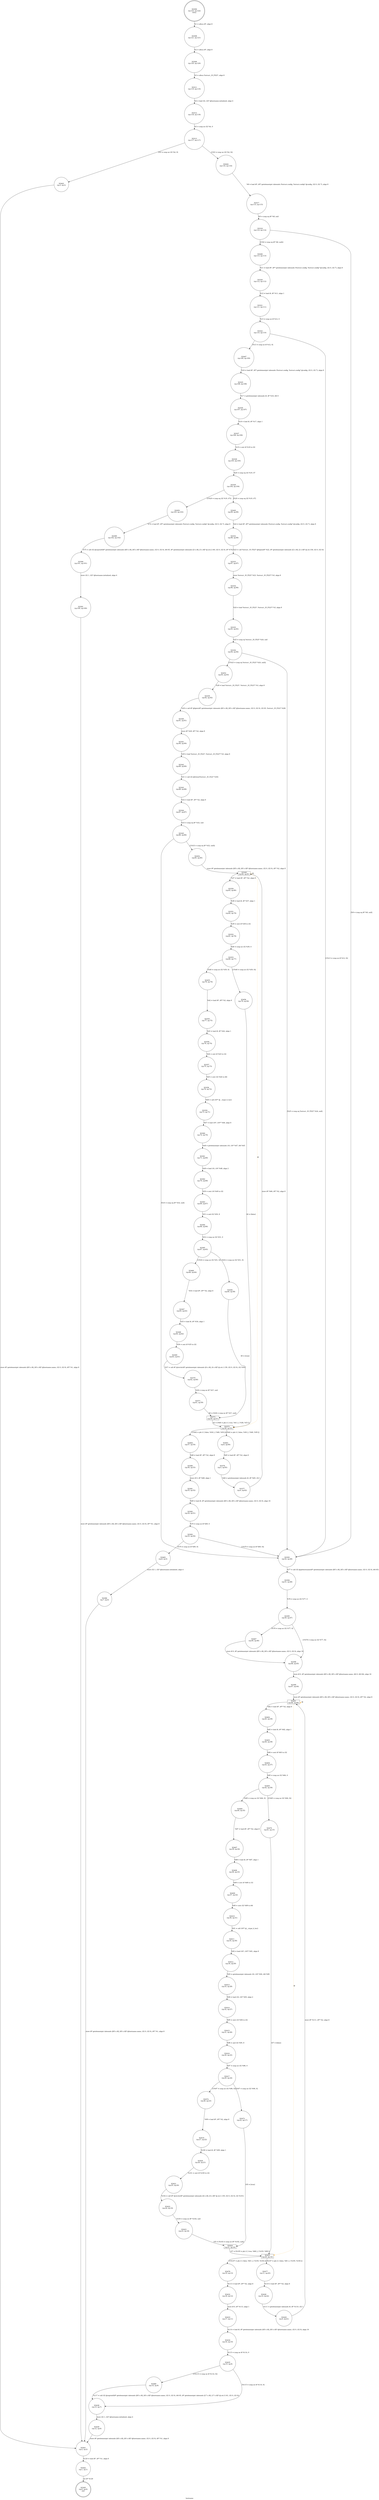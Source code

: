 digraph hostname {
label="hostname"
3305 [label="N3305\n(rp:0, ep:0)\nexit", shape="doublecircle"]
3306 [label="N3306\n(rp:122, ep:122)\nentry", shape="doublecircle"]
3306 -> 3308 [label="%1 = alloca i8*, align 8"]
3308 [label="N3308\n(rp:121, ep:121)", shape="circle"]
3308 -> 3309 [label="%2 = alloca i8*, align 8"]
3309 [label="N3309\n(rp:120, ep:120)", shape="circle"]
3309 -> 3311 [label="%3 = alloca %struct._IO_FILE*, align 8"]
3311 [label="N3311\n(rp:119, ep:119)", shape="circle"]
3311 -> 3312 [label="%4 = load i32, i32* @hostname.initialized, align 4"]
3312 [label="N3312\n(rp:118, ep:118)", shape="circle"]
3312 -> 3313 [label="%5 = icmp ne i32 %4, 0"]
3313 [label="N3313\n(rp:117, ep:117)", shape="circle"]
3313 -> 3443 [label="[%5 = icmp ne i32 %4, 0]"]
3313 -> 3444 [label="[!(%5 = icmp ne i32 %4, 0)]"]
3317 [label="N3317\n(rp:115, ep:115)", shape="circle"]
3317 -> 3318 [label="%9 = icmp eq i8* %8, null"]
3318 [label="N3318\n(rp:114, ep:114)", shape="circle"]
3318 -> 3446 [label="[!(%9 = icmp eq i8* %8, null)]"]
3318 -> 3393 [label="[%9 = icmp eq i8* %8, null]"]
3320 [label="N3320\n(rp:112, ep:112)", shape="circle"]
3320 -> 3321 [label="%12 = load i8, i8* %11, align 1"]
3321 [label="N3321\n(rp:111, ep:111)", shape="circle"]
3321 -> 3322 [label="%13 = icmp ne i8 %12, 0"]
3322 [label="N3322\n(rp:110, ep:110)", shape="circle"]
3322 -> 3447 [label="[%13 = icmp ne i8 %12, 0]"]
3322 -> 3393 [label="[!(%13 = icmp ne i8 %12, 0)]"]
3325 [label="N3325\n(rp:108, ep:108)", shape="circle"]
3325 -> 3326 [label="%17 = getelementptr inbounds i8, i8* %16, i64 0"]
3326 [label="N3326\n(rp:107, ep:107)", shape="circle"]
3326 -> 3327 [label="%18 = load i8, i8* %17, align 1"]
3327 [label="N3327\n(rp:106, ep:106)", shape="circle"]
3327 -> 3328 [label="%19 = sext i8 %18 to i32"]
3328 [label="N3328\n(rp:105, ep:105)", shape="circle"]
3328 -> 3329 [label="%20 = icmp eq i32 %19, 47"]
3329 [label="N3329\n(rp:104, ep:104)", shape="circle"]
3329 -> 3449 [label="[%20 = icmp eq i32 %19, 47]"]
3329 -> 3450 [label="[!(%20 = icmp eq i32 %19, 47)]"]
3332 [label="N3332\n(rp:98, ep:98)", shape="circle"]
3332 -> 3333 [label="%23 = call %struct._IO_FILE* @fopen(i8* %22, i8* getelementptr inbounds ([2 x i8], [2 x i8]* @.str.138, i32 0, i32 0))"]
3333 [label="N3333\n(rp:97, ep:97)", shape="circle"]
3333 -> 3334 [label="store %struct._IO_FILE* %23, %struct._IO_FILE** %3, align 8"]
3334 [label="N3334\n(rp:96, ep:96)", shape="circle"]
3334 -> 3335 [label="%24 = load %struct._IO_FILE*, %struct._IO_FILE** %3, align 8"]
3335 [label="N3335\n(rp:95, ep:95)", shape="circle"]
3335 -> 3336 [label="%25 = icmp eq %struct._IO_FILE* %24, null"]
3336 [label="N3336\n(rp:94, ep:94)", shape="circle"]
3336 -> 3452 [label="[!(%25 = icmp eq %struct._IO_FILE* %24, null)]"]
3336 -> 3393 [label="[%25 = icmp eq %struct._IO_FILE* %24, null]"]
3339 [label="N3339\n(rp:92, ep:92)", shape="circle"]
3339 -> 3340 [label="%29 = call i8* @fgets(i8* getelementptr inbounds ([65 x i8], [65 x i8]* @hostname.name, i32 0, i32 0), i32 65, %struct._IO_FILE* %28)"]
3340 [label="N3340\n(rp:91, ep:91)", shape="circle"]
3340 -> 3341 [label="store i8* %29, i8** %2, align 8"]
3341 [label="N3341\n(rp:90, ep:90)", shape="circle"]
3341 -> 3342 [label="%30 = load %struct._IO_FILE*, %struct._IO_FILE** %3, align 8"]
3342 [label="N3342\n(rp:89, ep:89)", shape="circle"]
3342 -> 3343 [label="%31 = call i32 @fclose(%struct._IO_FILE* %30)"]
3343 [label="N3343\n(rp:88, ep:88)", shape="circle"]
3343 -> 3344 [label="%32 = load i8*, i8** %2, align 8"]
3344 [label="N3344\n(rp:87, ep:87)", shape="circle"]
3344 -> 3345 [label="%33 = icmp eq i8* %32, null"]
3345 [label="N3345\n(rp:86, ep:86)", shape="circle"]
3345 -> 3454 [label="[!(%33 = icmp eq i8* %32, null)]"]
3345 -> 3393 [label="[%33 = icmp eq i8* %32, null]"]
3349 [label="N3349\n(rp:84, ep:81)", shape="box"]
3349 -> 3350 [label="%37 = load i8*, i8** %2, align 8"]
3349 -> 3349 [label="@", style="dashed", color="orange"]
3349 -> 3373 [label="@", style="dashed", color="orange"]
3350 [label="N3350\n(rp:83, ep:80)", shape="circle"]
3350 -> 3351 [label="%38 = load i8, i8* %37, align 1"]
3351 [label="N3351\n(rp:82, ep:79)", shape="circle"]
3351 -> 3352 [label="%39 = sext i8 %38 to i32"]
3352 [label="N3352\n(rp:81, ep:78)", shape="circle"]
3352 -> 3353 [label="%40 = icmp ne i32 %39, 0"]
3353 [label="N3353\n(rp:80, ep:77)", shape="circle"]
3353 -> 3455 [label="[%40 = icmp ne i32 %39, 0]"]
3353 -> 3456 [label="[!(%40 = icmp ne i32 %39, 0)]"]
3355 [label="N3355\n(rp:77, ep:75)", shape="circle"]
3355 -> 3356 [label="%43 = load i8, i8* %42, align 1"]
3356 [label="N3356\n(rp:76, ep:74)", shape="circle"]
3356 -> 3357 [label="%44 = sext i8 %43 to i32"]
3357 [label="N3357\n(rp:75, ep:73)", shape="circle"]
3357 -> 3358 [label="%45 = sext i32 %44 to i64"]
3358 [label="N3358\n(rp:74, ep:72)", shape="circle"]
3358 -> 3359 [label="%46 = call i16** @__ctype_b_loc()"]
3359 [label="N3359\n(rp:73, ep:71)", shape="circle"]
3359 -> 3360 [label="%47 = load i16*, i16** %46, align 8"]
3360 [label="N3360\n(rp:72, ep:70)", shape="circle"]
3360 -> 3361 [label="%48 = getelementptr inbounds i16, i16* %47, i64 %45"]
3361 [label="N3361\n(rp:71, ep:69)", shape="circle"]
3361 -> 3362 [label="%49 = load i16, i16* %48, align 2"]
3362 [label="N3362\n(rp:70, ep:68)", shape="circle"]
3362 -> 3363 [label="%50 = zext i16 %49 to i32"]
3363 [label="N3363\n(rp:69, ep:67)", shape="circle"]
3363 -> 3364 [label="%51 = and i32 %50, 8"]
3364 [label="N3364\n(rp:68, ep:66)", shape="circle"]
3364 -> 3365 [label="%52 = icmp ne i32 %51, 0"]
3365 [label="N3365\n(rp:67, ep:65)", shape="circle"]
3365 -> 3458 [label="[%52 = icmp ne i32 %51, 0]"]
3365 -> 3460 [label="[!(%52 = icmp ne i32 %51, 0)]"]
3367 [label="N3367\n(rp:65, ep:63)", shape="circle"]
3367 -> 3368 [label="%55 = load i8, i8* %54, align 1"]
3368 [label="N3368\n(rp:64, ep:62)", shape="circle"]
3368 -> 3369 [label="%56 = sext i8 %55 to i32"]
3369 [label="N3369\n(rp:63, ep:61)", shape="circle"]
3369 -> 3370 [label="%57 = call i8* @strchr(i8* getelementptr inbounds ([4 x i8], [4 x i8]* @.str.1.139, i32 0, i32 0), i32 %56)"]
3370 [label="N3370\n(rp:62, ep:60)", shape="circle"]
3370 -> 3371 [label="%58 = icmp ne i8* %57, null"]
3371 [label="N3371\n(rp:61, ep:59)", shape="circle"]
3371 -> 3372 [label="60 = [%58 = icmp ne i8* %57, null]"]
3372 [label="N3372\n(rp:59, ep:57)", shape="box"]
3372 -> 3373 [label="62 = [%60 = phi i1 [ true, %41 ], [ %58, %53 ]]"]
3373 [label="N3373\n(rp:58, ep:55)", shape="box"]
3373 -> 3463 [label="[%62 = phi i1 [ false, %36 ], [ %60, %59 ]]"]
3373 -> 3464 [label="[!(%62 = phi i1 [ false, %36 ], [ %60, %59 ])]"]
3376 [label="N3376\n(rp:5, ep:83)", shape="circle"]
3376 -> 3377 [label="%66 = getelementptr inbounds i8, i8* %65, i32 1"]
3377 [label="N3377\n(rp:4, ep:82)", shape="circle"]
3377 -> 3349 [label="store i8* %66, i8** %2, align 8"]
3380 [label="N3380\n(rp:56, ep:53)", shape="circle"]
3380 -> 3381 [label="store i8 0, i8* %68, align 1"]
3381 [label="N3381\n(rp:55, ep:52)", shape="circle"]
3381 -> 3382 [label="%69 = load i8, i8* getelementptr inbounds ([65 x i8], [65 x i8]* @hostname.name, i32 0, i32 0), align 16"]
3382 [label="N3382\n(rp:54, ep:51)", shape="circle"]
3382 -> 3383 [label="%70 = icmp ne i8 %69, 0"]
3383 [label="N3383\n(rp:53, ep:50)", shape="circle"]
3383 -> 3465 [label="[%70 = icmp ne i8 %69, 0]"]
3383 -> 3393 [label="[!(%70 = icmp ne i8 %69, 0)]"]
3386 [label="N3386\n(rp:7, ep:4)", shape="circle"]
3386 -> 3441 [label="store i8* getelementptr inbounds ([65 x i8], [65 x i8]* @hostname.name, i32 0, i32 0), i8** %1, align 8"]
3389 [label="N3389\n(rp:102, ep:102)", shape="circle"]
3389 -> 3390 [label="%75 = call i32 @snprintf(i8* getelementptr inbounds ([65 x i8], [65 x i8]* @hostname.name, i32 0, i32 0), i64 65, i8* getelementptr inbounds ([3 x i8], [3 x i8]* @.str.2.140, i32 0, i32 0), i8* %74)"]
3390 [label="N3390\n(rp:101, ep:101)", shape="circle"]
3390 -> 3391 [label="store i32 1, i32* @hostname.initialized, align 4"]
3391 [label="N3391\n(rp:100, ep:100)", shape="circle"]
3391 -> 3441 [label="store i8* getelementptr inbounds ([65 x i8], [65 x i8]* @hostname.name, i32 0, i32 0), i8** %1, align 8"]
3393 [label="N3393\n(rp:52, ep:49)", shape="circle"]
3393 -> 3394 [label="%77 = call i32 @gethostname(i8* getelementptr inbounds ([65 x i8], [65 x i8]* @hostname.name, i32 0, i32 0), i64 65)"]
3394 [label="N3394\n(rp:51, ep:48)", shape="circle"]
3394 -> 3395 [label="%78 = icmp ne i32 %77, 0"]
3395 [label="N3395\n(rp:50, ep:47)", shape="circle"]
3395 -> 3467 [label="[%78 = icmp ne i32 %77, 0]"]
3395 -> 3398 [label="[!(%78 = icmp ne i32 %77, 0)]"]
3398 [label="N3398\n(rp:48, ep:45)", shape="circle"]
3398 -> 3399 [label="store i8 0, i8* getelementptr inbounds ([65 x i8], [65 x i8]* @hostname.name, i64 0, i64 64), align 16"]
3399 [label="N3399\n(rp:47, ep:44)", shape="circle"]
3399 -> 3401 [label="store i8* getelementptr inbounds ([65 x i8], [65 x i8]* @hostname.name, i32 0, i32 0), i8** %2, align 8"]
3401 [label="N3401\n(rp:46, ep:40)", shape="box"]
3401 -> 3402 [label="%82 = load i8*, i8** %2, align 8"]
3401 -> 3401 [label="@", style="dashed", color="orange"]
3401 -> 3425 [label="@", style="dashed", color="orange"]
3402 [label="N3402\n(rp:45, ep:39)", shape="circle"]
3402 -> 3403 [label="%83 = load i8, i8* %82, align 1"]
3403 [label="N3403\n(rp:44, ep:38)", shape="circle"]
3403 -> 3404 [label="%84 = sext i8 %83 to i32"]
3404 [label="N3404\n(rp:43, ep:37)", shape="circle"]
3404 -> 3405 [label="%85 = icmp ne i32 %84, 0"]
3405 [label="N3405\n(rp:42, ep:36)", shape="circle"]
3405 -> 3469 [label="[%85 = icmp ne i32 %84, 0]"]
3405 -> 3470 [label="[!(%85 = icmp ne i32 %84, 0)]"]
3407 [label="N3407\n(rp:39, ep:34)", shape="circle"]
3407 -> 3408 [label="%88 = load i8, i8* %87, align 1"]
3408 [label="N3408\n(rp:38, ep:33)", shape="circle"]
3408 -> 3409 [label="%89 = sext i8 %88 to i32"]
3409 [label="N3409\n(rp:37, ep:32)", shape="circle"]
3409 -> 3410 [label="%90 = sext i32 %89 to i64"]
3410 [label="N3410\n(rp:36, ep:31)", shape="circle"]
3410 -> 3411 [label="%91 = call i16** @__ctype_b_loc()"]
3411 [label="N3411\n(rp:35, ep:30)", shape="circle"]
3411 -> 3412 [label="%92 = load i16*, i16** %91, align 8"]
3412 [label="N3412\n(rp:34, ep:29)", shape="circle"]
3412 -> 3413 [label="%93 = getelementptr inbounds i16, i16* %92, i64 %90"]
3413 [label="N3413\n(rp:33, ep:28)", shape="circle"]
3413 -> 3414 [label="%94 = load i16, i16* %93, align 2"]
3414 [label="N3414\n(rp:32, ep:27)", shape="circle"]
3414 -> 3415 [label="%95 = zext i16 %94 to i32"]
3415 [label="N3415\n(rp:31, ep:26)", shape="circle"]
3415 -> 3416 [label="%96 = and i32 %95, 8"]
3416 [label="N3416\n(rp:30, ep:25)", shape="circle"]
3416 -> 3417 [label="%97 = icmp ne i32 %96, 0"]
3417 [label="N3417\n(rp:29, ep:24)", shape="circle"]
3417 -> 3472 [label="[%97 = icmp ne i32 %96, 0]"]
3417 -> 3474 [label="[!(%97 = icmp ne i32 %96, 0)]"]
3419 [label="N3419\n(rp:27, ep:22)", shape="circle"]
3419 -> 3420 [label="%100 = load i8, i8* %99, align 1"]
3420 [label="N3420\n(rp:26, ep:21)", shape="circle"]
3420 -> 3421 [label="%101 = sext i8 %100 to i32"]
3421 [label="N3421\n(rp:25, ep:20)", shape="circle"]
3421 -> 3422 [label="%102 = call i8* @strchr(i8* getelementptr inbounds ([4 x i8], [4 x i8]* @.str.1.139, i32 0, i32 0), i32 %101)"]
3422 [label="N3422\n(rp:24, ep:19)", shape="circle"]
3422 -> 3423 [label="%103 = icmp ne i8* %102, null"]
3423 [label="N3423\n(rp:23, ep:18)", shape="circle"]
3423 -> 3424 [label="105 = [%103 = icmp ne i8* %102, null]"]
3424 [label="N3424\n(rp:21, ep:16)", shape="box"]
3424 -> 3425 [label="107 = [%105 = phi i1 [ true, %86 ], [ %103, %98 ]]"]
3425 [label="N3425\n(rp:20, ep:14)", shape="box"]
3425 -> 3477 [label="[%107 = phi i1 [ false, %81 ], [ %105, %104 ]]"]
3425 -> 3478 [label="[!(%107 = phi i1 [ false, %81 ], [ %105, %104 ])]"]
3428 [label="N3428\n(rp:10, ep:42)", shape="circle"]
3428 -> 3429 [label="%111 = getelementptr inbounds i8, i8* %110, i32 1"]
3429 [label="N3429\n(rp:9, ep:41)", shape="circle"]
3429 -> 3401 [label="store i8* %111, i8** %2, align 8"]
3432 [label="N3432\n(rp:18, ep:12)", shape="circle"]
3432 -> 3433 [label="store i8 0, i8* %113, align 1"]
3433 [label="N3433\n(rp:17, ep:11)", shape="circle"]
3433 -> 3434 [label="%114 = load i8, i8* getelementptr inbounds ([65 x i8], [65 x i8]* @hostname.name, i32 0, i32 0), align 16"]
3434 [label="N3434\n(rp:16, ep:10)", shape="circle"]
3434 -> 3435 [label="%115 = icmp ne i8 %114, 0"]
3435 [label="N3435\n(rp:15, ep:9)", shape="circle"]
3435 -> 3480 [label="[!(%115 = icmp ne i8 %114, 0)]"]
3435 -> 3438 [label="[%115 = icmp ne i8 %114, 0]"]
3438 [label="N3438\n(rp:13, ep:7)", shape="circle"]
3438 -> 3439 [label="store i32 1, i32* @hostname.initialized, align 4"]
3439 [label="N3439\n(rp:12, ep:6)", shape="circle"]
3439 -> 3441 [label="store i8* getelementptr inbounds ([65 x i8], [65 x i8]* @hostname.name, i32 0, i32 0), i8** %1, align 8"]
3441 [label="N3441\n(rp:2, ep:2)", shape="circle"]
3441 -> 3442 [label="%120 = load i8*, i8** %1, align 8"]
3442 [label="N3442\n(rp:1, ep:1)", shape="circle"]
3442 -> 3305 [label="ret i8* %120"]
3443 [label="N3443\n(rp:3, ep:3)", shape="circle"]
3443 -> 3441 [label="store i8* getelementptr inbounds ([65 x i8], [65 x i8]* @hostname.name, i32 0, i32 0), i8** %1, align 8"]
3444 [label="N3444\n(rp:116, ep:116)", shape="circle"]
3444 -> 3317 [label="%8 = load i8*, i8** getelementptr inbounds (%struct.config, %struct.config* @config, i32 0, i32 7), align 8"]
3446 [label="N3446\n(rp:113, ep:113)", shape="circle"]
3446 -> 3320 [label="%11 = load i8*, i8** getelementptr inbounds (%struct.config, %struct.config* @config, i32 0, i32 7), align 8"]
3447 [label="N3447\n(rp:109, ep:109)", shape="circle"]
3447 -> 3325 [label="%16 = load i8*, i8** getelementptr inbounds (%struct.config, %struct.config* @config, i32 0, i32 7), align 8"]
3449 [label="N3449\n(rp:99, ep:99)", shape="circle"]
3449 -> 3332 [label="%22 = load i8*, i8** getelementptr inbounds (%struct.config, %struct.config* @config, i32 0, i32 7), align 8"]
3450 [label="N3450\n(rp:103, ep:103)", shape="circle"]
3450 -> 3389 [label="%74 = load i8*, i8** getelementptr inbounds (%struct.config, %struct.config* @config, i32 0, i32 7), align 8"]
3452 [label="N3452\n(rp:93, ep:93)", shape="circle"]
3452 -> 3339 [label="%28 = load %struct._IO_FILE*, %struct._IO_FILE** %3, align 8"]
3454 [label="N3454\n(rp:85, ep:85)", shape="circle"]
3454 -> 3349 [label="store i8* getelementptr inbounds ([65 x i8], [65 x i8]* @hostname.name, i32 0, i32 0), i8** %2, align 8"]
3455 [label="N3455\n(rp:78, ep:76)", shape="circle"]
3455 -> 3355 [label="%42 = load i8*, i8** %2, align 8"]
3456 [label="N3456\n(rp:79, ep:56)", shape="circle"]
3456 -> 3373 [label="62 = [false]"]
3458 [label="N3458\n(rp:60, ep:58)", shape="circle"]
3458 -> 3372 [label="60 = [true]"]
3460 [label="N3460\n(rp:66, ep:64)", shape="circle"]
3460 -> 3367 [label="%54 = load i8*, i8** %2, align 8"]
3463 [label="N3463\n(rp:6, ep:84)", shape="circle"]
3463 -> 3376 [label="%65 = load i8*, i8** %2, align 8"]
3464 [label="N3464\n(rp:57, ep:54)", shape="circle"]
3464 -> 3380 [label="%68 = load i8*, i8** %2, align 8"]
3465 [label="N3465\n(rp:8, ep:5)", shape="circle"]
3465 -> 3386 [label="store i32 1, i32* @hostname.initialized, align 4"]
3467 [label="N3467\n(rp:49, ep:46)", shape="circle"]
3467 -> 3398 [label="store i8 0, i8* getelementptr inbounds ([65 x i8], [65 x i8]* @hostname.name, i32 0, i32 0), align 16"]
3469 [label="N3469\n(rp:40, ep:35)", shape="circle"]
3469 -> 3407 [label="%87 = load i8*, i8** %2, align 8"]
3470 [label="N3470\n(rp:41, ep:15)", shape="circle"]
3470 -> 3425 [label="107 = [false]"]
3472 [label="N3472\n(rp:22, ep:17)", shape="circle"]
3472 -> 3424 [label="105 = [true]"]
3474 [label="N3474\n(rp:28, ep:23)", shape="circle"]
3474 -> 3419 [label="%99 = load i8*, i8** %2, align 8"]
3477 [label="N3477\n(rp:11, ep:43)", shape="circle"]
3477 -> 3428 [label="%110 = load i8*, i8** %2, align 8"]
3478 [label="N3478\n(rp:19, ep:13)", shape="circle"]
3478 -> 3432 [label="%113 = load i8*, i8** %2, align 8"]
3480 [label="N3480\n(rp:14, ep:8)", shape="circle"]
3480 -> 3438 [label="%117 = call i32 @snprintf(i8* getelementptr inbounds ([65 x i8], [65 x i8]* @hostname.name, i32 0, i32 0), i64 65, i8* getelementptr inbounds ([17 x i8], [17 x i8]* @.str.3.141, i32 0, i32 0))"]
}
